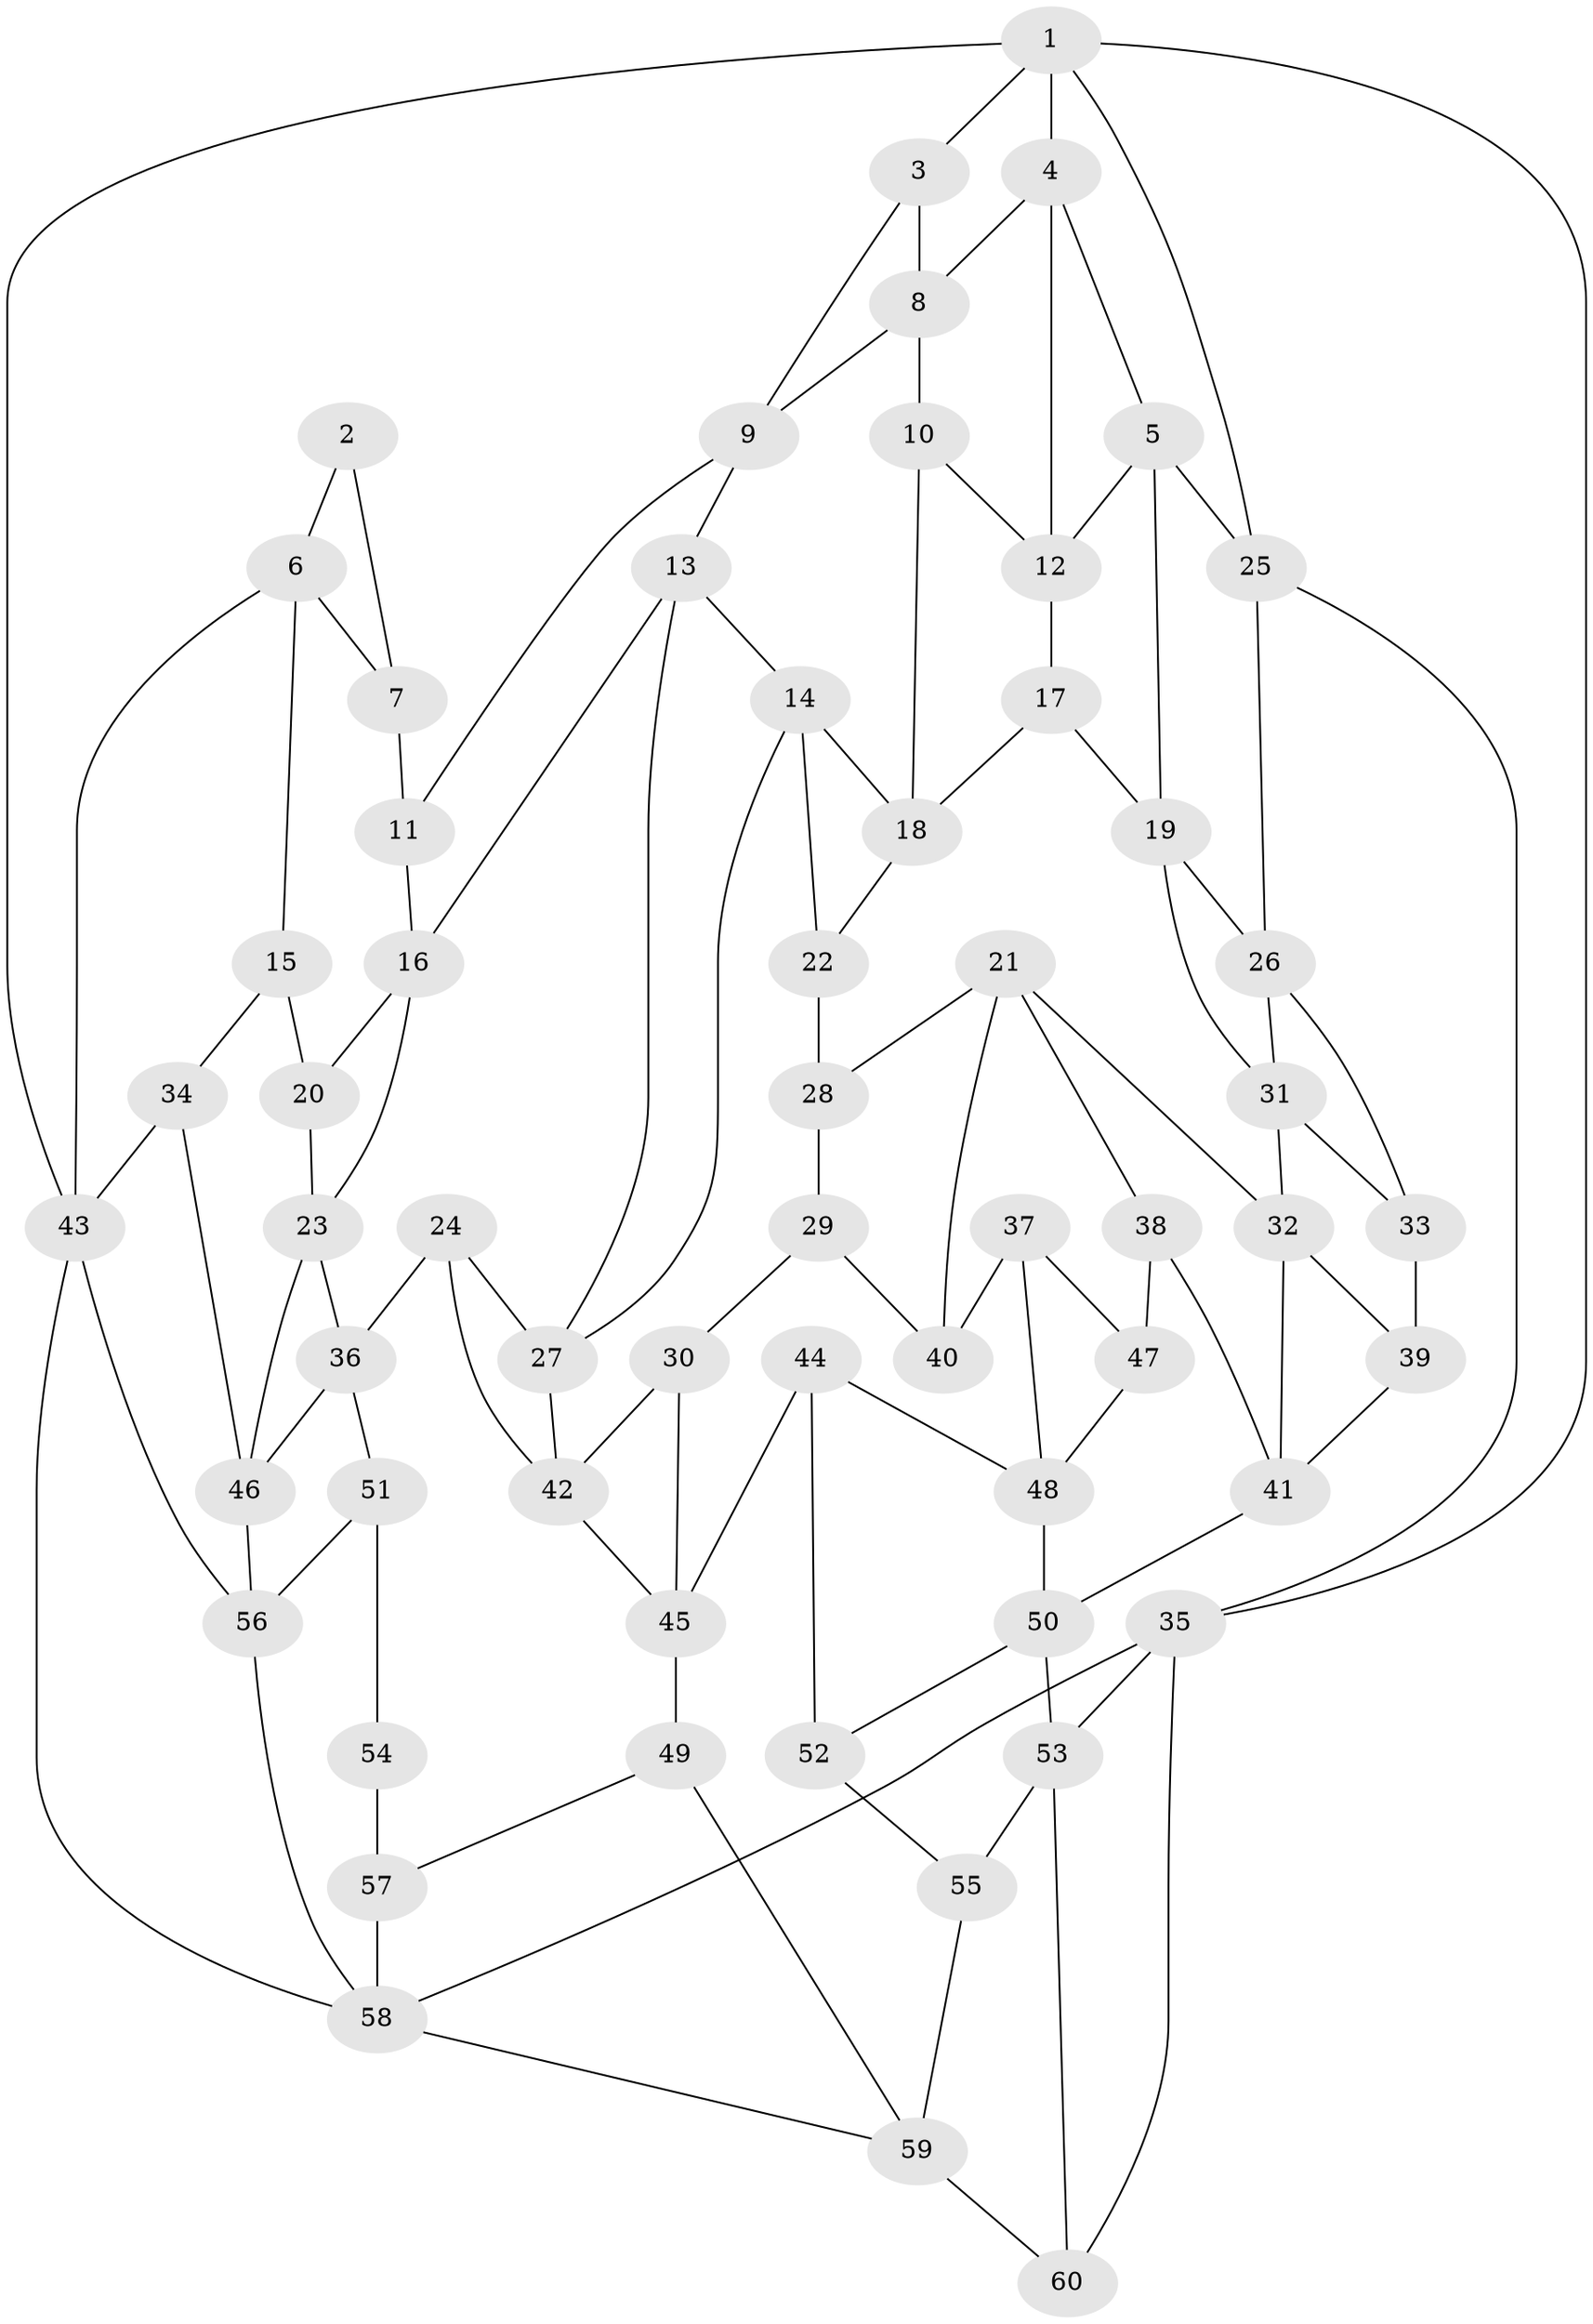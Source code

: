 // original degree distribution, {3: 0.01680672268907563, 4: 0.2184873949579832, 5: 0.5714285714285714, 6: 0.19327731092436976}
// Generated by graph-tools (version 1.1) at 2025/03/03/09/25 03:03:17]
// undirected, 60 vertices, 107 edges
graph export_dot {
graph [start="1"]
  node [color=gray90,style=filled];
  1;
  2;
  3;
  4;
  5;
  6;
  7;
  8;
  9;
  10;
  11;
  12;
  13;
  14;
  15;
  16;
  17;
  18;
  19;
  20;
  21;
  22;
  23;
  24;
  25;
  26;
  27;
  28;
  29;
  30;
  31;
  32;
  33;
  34;
  35;
  36;
  37;
  38;
  39;
  40;
  41;
  42;
  43;
  44;
  45;
  46;
  47;
  48;
  49;
  50;
  51;
  52;
  53;
  54;
  55;
  56;
  57;
  58;
  59;
  60;
  1 -- 3 [weight=1.0];
  1 -- 4 [weight=1.0];
  1 -- 25 [weight=1.0];
  1 -- 35 [weight=1.0];
  1 -- 43 [weight=1.0];
  2 -- 6 [weight=1.0];
  2 -- 7 [weight=1.0];
  3 -- 8 [weight=1.0];
  3 -- 9 [weight=1.0];
  4 -- 5 [weight=1.0];
  4 -- 8 [weight=1.0];
  4 -- 12 [weight=1.0];
  5 -- 12 [weight=1.0];
  5 -- 19 [weight=1.0];
  5 -- 25 [weight=1.0];
  6 -- 7 [weight=1.0];
  6 -- 15 [weight=1.0];
  6 -- 43 [weight=1.0];
  7 -- 11 [weight=2.0];
  8 -- 9 [weight=1.0];
  8 -- 10 [weight=1.0];
  9 -- 11 [weight=1.0];
  9 -- 13 [weight=1.0];
  10 -- 12 [weight=1.0];
  10 -- 18 [weight=1.0];
  11 -- 16 [weight=1.0];
  12 -- 17 [weight=1.0];
  13 -- 14 [weight=1.0];
  13 -- 16 [weight=1.0];
  13 -- 27 [weight=1.0];
  14 -- 18 [weight=1.0];
  14 -- 22 [weight=1.0];
  14 -- 27 [weight=1.0];
  15 -- 20 [weight=2.0];
  15 -- 34 [weight=1.0];
  16 -- 20 [weight=1.0];
  16 -- 23 [weight=1.0];
  17 -- 18 [weight=1.0];
  17 -- 19 [weight=1.0];
  18 -- 22 [weight=1.0];
  19 -- 26 [weight=1.0];
  19 -- 31 [weight=1.0];
  20 -- 23 [weight=1.0];
  21 -- 28 [weight=1.0];
  21 -- 32 [weight=1.0];
  21 -- 38 [weight=1.0];
  21 -- 40 [weight=1.0];
  22 -- 28 [weight=2.0];
  23 -- 36 [weight=1.0];
  23 -- 46 [weight=1.0];
  24 -- 27 [weight=1.0];
  24 -- 36 [weight=1.0];
  24 -- 42 [weight=1.0];
  25 -- 26 [weight=1.0];
  25 -- 35 [weight=1.0];
  26 -- 31 [weight=1.0];
  26 -- 33 [weight=1.0];
  27 -- 42 [weight=1.0];
  28 -- 29 [weight=1.0];
  29 -- 30 [weight=1.0];
  29 -- 40 [weight=2.0];
  30 -- 42 [weight=1.0];
  30 -- 45 [weight=1.0];
  31 -- 32 [weight=1.0];
  31 -- 33 [weight=1.0];
  32 -- 39 [weight=1.0];
  32 -- 41 [weight=1.0];
  33 -- 39 [weight=2.0];
  34 -- 43 [weight=2.0];
  34 -- 46 [weight=1.0];
  35 -- 53 [weight=1.0];
  35 -- 58 [weight=1.0];
  35 -- 60 [weight=1.0];
  36 -- 46 [weight=1.0];
  36 -- 51 [weight=1.0];
  37 -- 40 [weight=1.0];
  37 -- 47 [weight=1.0];
  37 -- 48 [weight=1.0];
  38 -- 41 [weight=1.0];
  38 -- 47 [weight=2.0];
  39 -- 41 [weight=1.0];
  41 -- 50 [weight=1.0];
  42 -- 45 [weight=1.0];
  43 -- 56 [weight=1.0];
  43 -- 58 [weight=1.0];
  44 -- 45 [weight=1.0];
  44 -- 48 [weight=1.0];
  44 -- 52 [weight=1.0];
  45 -- 49 [weight=1.0];
  46 -- 56 [weight=1.0];
  47 -- 48 [weight=1.0];
  48 -- 50 [weight=1.0];
  49 -- 57 [weight=1.0];
  49 -- 59 [weight=1.0];
  50 -- 52 [weight=1.0];
  50 -- 53 [weight=1.0];
  51 -- 54 [weight=2.0];
  51 -- 56 [weight=1.0];
  52 -- 55 [weight=2.0];
  53 -- 55 [weight=1.0];
  53 -- 60 [weight=1.0];
  54 -- 57 [weight=2.0];
  55 -- 59 [weight=1.0];
  56 -- 58 [weight=1.0];
  57 -- 58 [weight=1.0];
  58 -- 59 [weight=1.0];
  59 -- 60 [weight=1.0];
}
